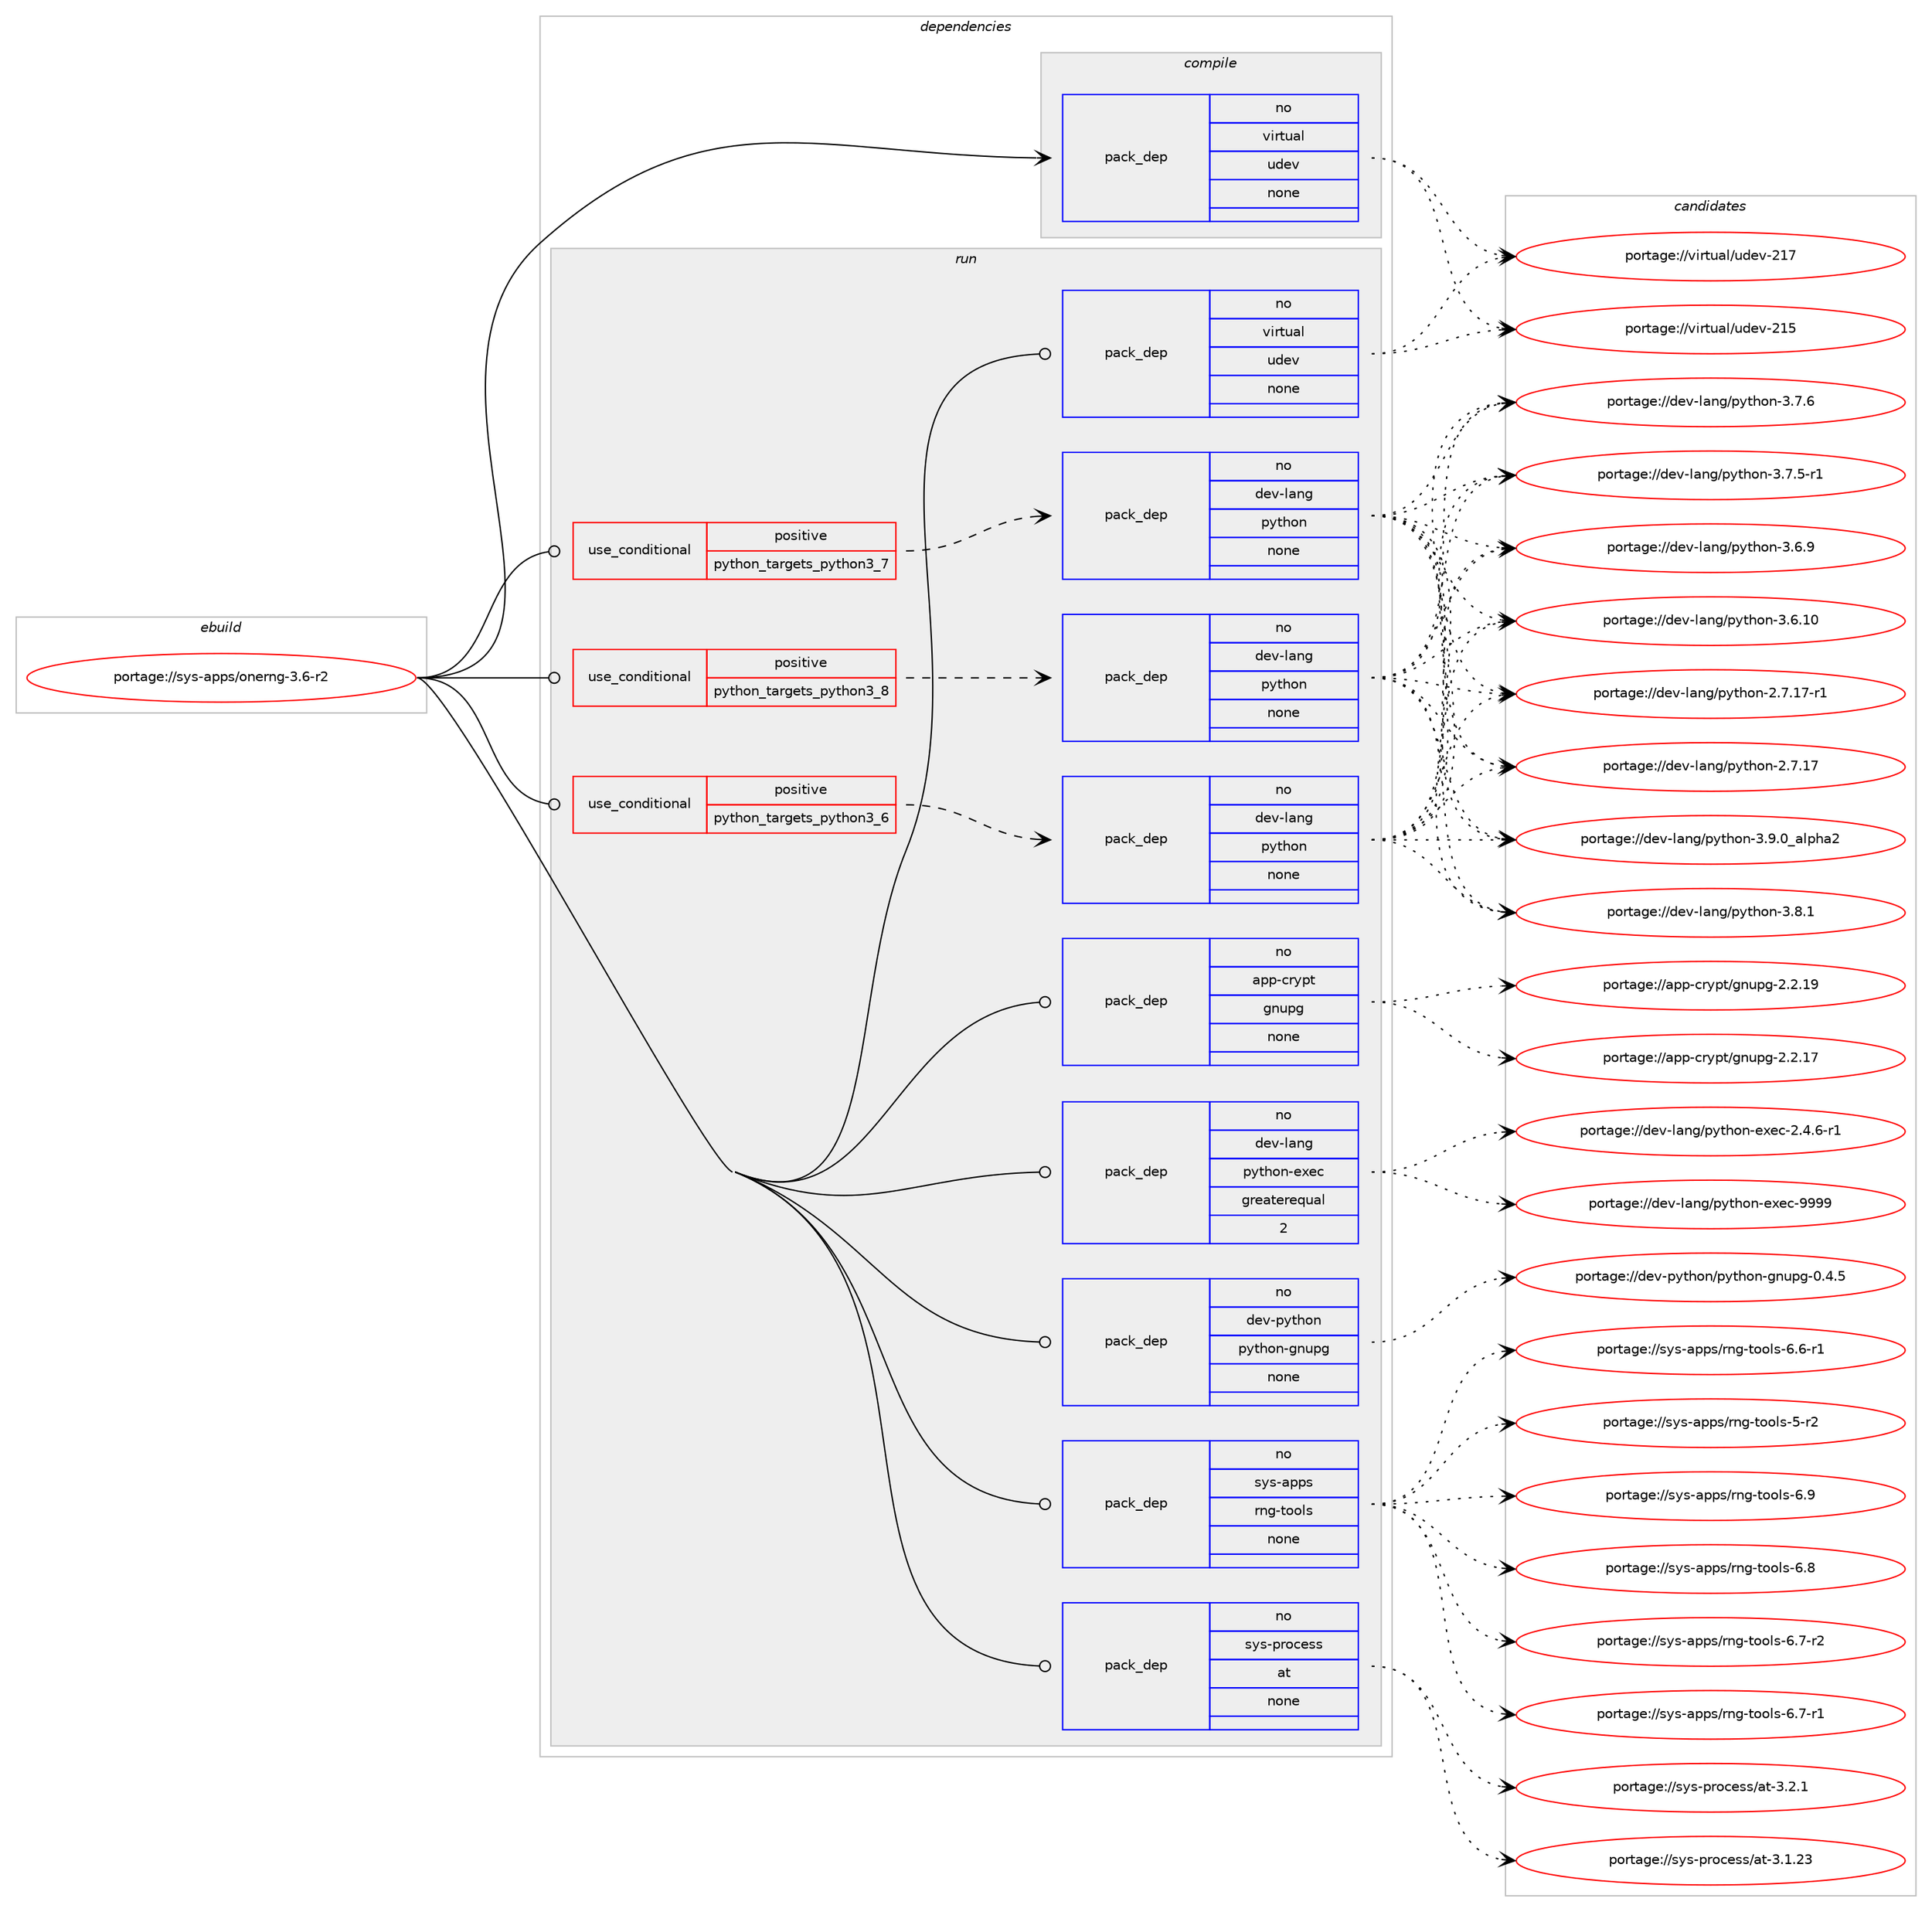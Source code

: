 digraph prolog {

# *************
# Graph options
# *************

newrank=true;
concentrate=true;
compound=true;
graph [rankdir=LR,fontname=Helvetica,fontsize=10,ranksep=1.5];#, ranksep=2.5, nodesep=0.2];
edge  [arrowhead=vee];
node  [fontname=Helvetica,fontsize=10];

# **********
# The ebuild
# **********

subgraph cluster_leftcol {
color=gray;
rank=same;
label=<<i>ebuild</i>>;
id [label="portage://sys-apps/onerng-3.6-r2", color=red, width=4, href="../sys-apps/onerng-3.6-r2.svg"];
}

# ****************
# The dependencies
# ****************

subgraph cluster_midcol {
color=gray;
label=<<i>dependencies</i>>;
subgraph cluster_compile {
fillcolor="#eeeeee";
style=filled;
label=<<i>compile</i>>;
subgraph pack43713 {
dependency57130 [label=<<TABLE BORDER="0" CELLBORDER="1" CELLSPACING="0" CELLPADDING="4" WIDTH="220"><TR><TD ROWSPAN="6" CELLPADDING="30">pack_dep</TD></TR><TR><TD WIDTH="110">no</TD></TR><TR><TD>virtual</TD></TR><TR><TD>udev</TD></TR><TR><TD>none</TD></TR><TR><TD></TD></TR></TABLE>>, shape=none, color=blue];
}
id:e -> dependency57130:w [weight=20,style="solid",arrowhead="vee"];
}
subgraph cluster_compileandrun {
fillcolor="#eeeeee";
style=filled;
label=<<i>compile and run</i>>;
}
subgraph cluster_run {
fillcolor="#eeeeee";
style=filled;
label=<<i>run</i>>;
subgraph cond12162 {
dependency57131 [label=<<TABLE BORDER="0" CELLBORDER="1" CELLSPACING="0" CELLPADDING="4"><TR><TD ROWSPAN="3" CELLPADDING="10">use_conditional</TD></TR><TR><TD>positive</TD></TR><TR><TD>python_targets_python3_6</TD></TR></TABLE>>, shape=none, color=red];
subgraph pack43714 {
dependency57132 [label=<<TABLE BORDER="0" CELLBORDER="1" CELLSPACING="0" CELLPADDING="4" WIDTH="220"><TR><TD ROWSPAN="6" CELLPADDING="30">pack_dep</TD></TR><TR><TD WIDTH="110">no</TD></TR><TR><TD>dev-lang</TD></TR><TR><TD>python</TD></TR><TR><TD>none</TD></TR><TR><TD></TD></TR></TABLE>>, shape=none, color=blue];
}
dependency57131:e -> dependency57132:w [weight=20,style="dashed",arrowhead="vee"];
}
id:e -> dependency57131:w [weight=20,style="solid",arrowhead="odot"];
subgraph cond12163 {
dependency57133 [label=<<TABLE BORDER="0" CELLBORDER="1" CELLSPACING="0" CELLPADDING="4"><TR><TD ROWSPAN="3" CELLPADDING="10">use_conditional</TD></TR><TR><TD>positive</TD></TR><TR><TD>python_targets_python3_7</TD></TR></TABLE>>, shape=none, color=red];
subgraph pack43715 {
dependency57134 [label=<<TABLE BORDER="0" CELLBORDER="1" CELLSPACING="0" CELLPADDING="4" WIDTH="220"><TR><TD ROWSPAN="6" CELLPADDING="30">pack_dep</TD></TR><TR><TD WIDTH="110">no</TD></TR><TR><TD>dev-lang</TD></TR><TR><TD>python</TD></TR><TR><TD>none</TD></TR><TR><TD></TD></TR></TABLE>>, shape=none, color=blue];
}
dependency57133:e -> dependency57134:w [weight=20,style="dashed",arrowhead="vee"];
}
id:e -> dependency57133:w [weight=20,style="solid",arrowhead="odot"];
subgraph cond12164 {
dependency57135 [label=<<TABLE BORDER="0" CELLBORDER="1" CELLSPACING="0" CELLPADDING="4"><TR><TD ROWSPAN="3" CELLPADDING="10">use_conditional</TD></TR><TR><TD>positive</TD></TR><TR><TD>python_targets_python3_8</TD></TR></TABLE>>, shape=none, color=red];
subgraph pack43716 {
dependency57136 [label=<<TABLE BORDER="0" CELLBORDER="1" CELLSPACING="0" CELLPADDING="4" WIDTH="220"><TR><TD ROWSPAN="6" CELLPADDING="30">pack_dep</TD></TR><TR><TD WIDTH="110">no</TD></TR><TR><TD>dev-lang</TD></TR><TR><TD>python</TD></TR><TR><TD>none</TD></TR><TR><TD></TD></TR></TABLE>>, shape=none, color=blue];
}
dependency57135:e -> dependency57136:w [weight=20,style="dashed",arrowhead="vee"];
}
id:e -> dependency57135:w [weight=20,style="solid",arrowhead="odot"];
subgraph pack43717 {
dependency57137 [label=<<TABLE BORDER="0" CELLBORDER="1" CELLSPACING="0" CELLPADDING="4" WIDTH="220"><TR><TD ROWSPAN="6" CELLPADDING="30">pack_dep</TD></TR><TR><TD WIDTH="110">no</TD></TR><TR><TD>app-crypt</TD></TR><TR><TD>gnupg</TD></TR><TR><TD>none</TD></TR><TR><TD></TD></TR></TABLE>>, shape=none, color=blue];
}
id:e -> dependency57137:w [weight=20,style="solid",arrowhead="odot"];
subgraph pack43718 {
dependency57138 [label=<<TABLE BORDER="0" CELLBORDER="1" CELLSPACING="0" CELLPADDING="4" WIDTH="220"><TR><TD ROWSPAN="6" CELLPADDING="30">pack_dep</TD></TR><TR><TD WIDTH="110">no</TD></TR><TR><TD>dev-lang</TD></TR><TR><TD>python-exec</TD></TR><TR><TD>greaterequal</TD></TR><TR><TD>2</TD></TR></TABLE>>, shape=none, color=blue];
}
id:e -> dependency57138:w [weight=20,style="solid",arrowhead="odot"];
subgraph pack43719 {
dependency57139 [label=<<TABLE BORDER="0" CELLBORDER="1" CELLSPACING="0" CELLPADDING="4" WIDTH="220"><TR><TD ROWSPAN="6" CELLPADDING="30">pack_dep</TD></TR><TR><TD WIDTH="110">no</TD></TR><TR><TD>dev-python</TD></TR><TR><TD>python-gnupg</TD></TR><TR><TD>none</TD></TR><TR><TD></TD></TR></TABLE>>, shape=none, color=blue];
}
id:e -> dependency57139:w [weight=20,style="solid",arrowhead="odot"];
subgraph pack43720 {
dependency57140 [label=<<TABLE BORDER="0" CELLBORDER="1" CELLSPACING="0" CELLPADDING="4" WIDTH="220"><TR><TD ROWSPAN="6" CELLPADDING="30">pack_dep</TD></TR><TR><TD WIDTH="110">no</TD></TR><TR><TD>sys-apps</TD></TR><TR><TD>rng-tools</TD></TR><TR><TD>none</TD></TR><TR><TD></TD></TR></TABLE>>, shape=none, color=blue];
}
id:e -> dependency57140:w [weight=20,style="solid",arrowhead="odot"];
subgraph pack43721 {
dependency57141 [label=<<TABLE BORDER="0" CELLBORDER="1" CELLSPACING="0" CELLPADDING="4" WIDTH="220"><TR><TD ROWSPAN="6" CELLPADDING="30">pack_dep</TD></TR><TR><TD WIDTH="110">no</TD></TR><TR><TD>sys-process</TD></TR><TR><TD>at</TD></TR><TR><TD>none</TD></TR><TR><TD></TD></TR></TABLE>>, shape=none, color=blue];
}
id:e -> dependency57141:w [weight=20,style="solid",arrowhead="odot"];
subgraph pack43722 {
dependency57142 [label=<<TABLE BORDER="0" CELLBORDER="1" CELLSPACING="0" CELLPADDING="4" WIDTH="220"><TR><TD ROWSPAN="6" CELLPADDING="30">pack_dep</TD></TR><TR><TD WIDTH="110">no</TD></TR><TR><TD>virtual</TD></TR><TR><TD>udev</TD></TR><TR><TD>none</TD></TR><TR><TD></TD></TR></TABLE>>, shape=none, color=blue];
}
id:e -> dependency57142:w [weight=20,style="solid",arrowhead="odot"];
}
}

# **************
# The candidates
# **************

subgraph cluster_choices {
rank=same;
color=gray;
label=<<i>candidates</i>>;

subgraph choice43713 {
color=black;
nodesep=1;
choice118105114116117971084711710010111845504955 [label="portage://virtual/udev-217", color=red, width=4,href="../virtual/udev-217.svg"];
choice118105114116117971084711710010111845504953 [label="portage://virtual/udev-215", color=red, width=4,href="../virtual/udev-215.svg"];
dependency57130:e -> choice118105114116117971084711710010111845504955:w [style=dotted,weight="100"];
dependency57130:e -> choice118105114116117971084711710010111845504953:w [style=dotted,weight="100"];
}
subgraph choice43714 {
color=black;
nodesep=1;
choice10010111845108971101034711212111610411111045514657464895971081121049750 [label="portage://dev-lang/python-3.9.0_alpha2", color=red, width=4,href="../dev-lang/python-3.9.0_alpha2.svg"];
choice100101118451089711010347112121116104111110455146564649 [label="portage://dev-lang/python-3.8.1", color=red, width=4,href="../dev-lang/python-3.8.1.svg"];
choice100101118451089711010347112121116104111110455146554654 [label="portage://dev-lang/python-3.7.6", color=red, width=4,href="../dev-lang/python-3.7.6.svg"];
choice1001011184510897110103471121211161041111104551465546534511449 [label="portage://dev-lang/python-3.7.5-r1", color=red, width=4,href="../dev-lang/python-3.7.5-r1.svg"];
choice100101118451089711010347112121116104111110455146544657 [label="portage://dev-lang/python-3.6.9", color=red, width=4,href="../dev-lang/python-3.6.9.svg"];
choice10010111845108971101034711212111610411111045514654464948 [label="portage://dev-lang/python-3.6.10", color=red, width=4,href="../dev-lang/python-3.6.10.svg"];
choice100101118451089711010347112121116104111110455046554649554511449 [label="portage://dev-lang/python-2.7.17-r1", color=red, width=4,href="../dev-lang/python-2.7.17-r1.svg"];
choice10010111845108971101034711212111610411111045504655464955 [label="portage://dev-lang/python-2.7.17", color=red, width=4,href="../dev-lang/python-2.7.17.svg"];
dependency57132:e -> choice10010111845108971101034711212111610411111045514657464895971081121049750:w [style=dotted,weight="100"];
dependency57132:e -> choice100101118451089711010347112121116104111110455146564649:w [style=dotted,weight="100"];
dependency57132:e -> choice100101118451089711010347112121116104111110455146554654:w [style=dotted,weight="100"];
dependency57132:e -> choice1001011184510897110103471121211161041111104551465546534511449:w [style=dotted,weight="100"];
dependency57132:e -> choice100101118451089711010347112121116104111110455146544657:w [style=dotted,weight="100"];
dependency57132:e -> choice10010111845108971101034711212111610411111045514654464948:w [style=dotted,weight="100"];
dependency57132:e -> choice100101118451089711010347112121116104111110455046554649554511449:w [style=dotted,weight="100"];
dependency57132:e -> choice10010111845108971101034711212111610411111045504655464955:w [style=dotted,weight="100"];
}
subgraph choice43715 {
color=black;
nodesep=1;
choice10010111845108971101034711212111610411111045514657464895971081121049750 [label="portage://dev-lang/python-3.9.0_alpha2", color=red, width=4,href="../dev-lang/python-3.9.0_alpha2.svg"];
choice100101118451089711010347112121116104111110455146564649 [label="portage://dev-lang/python-3.8.1", color=red, width=4,href="../dev-lang/python-3.8.1.svg"];
choice100101118451089711010347112121116104111110455146554654 [label="portage://dev-lang/python-3.7.6", color=red, width=4,href="../dev-lang/python-3.7.6.svg"];
choice1001011184510897110103471121211161041111104551465546534511449 [label="portage://dev-lang/python-3.7.5-r1", color=red, width=4,href="../dev-lang/python-3.7.5-r1.svg"];
choice100101118451089711010347112121116104111110455146544657 [label="portage://dev-lang/python-3.6.9", color=red, width=4,href="../dev-lang/python-3.6.9.svg"];
choice10010111845108971101034711212111610411111045514654464948 [label="portage://dev-lang/python-3.6.10", color=red, width=4,href="../dev-lang/python-3.6.10.svg"];
choice100101118451089711010347112121116104111110455046554649554511449 [label="portage://dev-lang/python-2.7.17-r1", color=red, width=4,href="../dev-lang/python-2.7.17-r1.svg"];
choice10010111845108971101034711212111610411111045504655464955 [label="portage://dev-lang/python-2.7.17", color=red, width=4,href="../dev-lang/python-2.7.17.svg"];
dependency57134:e -> choice10010111845108971101034711212111610411111045514657464895971081121049750:w [style=dotted,weight="100"];
dependency57134:e -> choice100101118451089711010347112121116104111110455146564649:w [style=dotted,weight="100"];
dependency57134:e -> choice100101118451089711010347112121116104111110455146554654:w [style=dotted,weight="100"];
dependency57134:e -> choice1001011184510897110103471121211161041111104551465546534511449:w [style=dotted,weight="100"];
dependency57134:e -> choice100101118451089711010347112121116104111110455146544657:w [style=dotted,weight="100"];
dependency57134:e -> choice10010111845108971101034711212111610411111045514654464948:w [style=dotted,weight="100"];
dependency57134:e -> choice100101118451089711010347112121116104111110455046554649554511449:w [style=dotted,weight="100"];
dependency57134:e -> choice10010111845108971101034711212111610411111045504655464955:w [style=dotted,weight="100"];
}
subgraph choice43716 {
color=black;
nodesep=1;
choice10010111845108971101034711212111610411111045514657464895971081121049750 [label="portage://dev-lang/python-3.9.0_alpha2", color=red, width=4,href="../dev-lang/python-3.9.0_alpha2.svg"];
choice100101118451089711010347112121116104111110455146564649 [label="portage://dev-lang/python-3.8.1", color=red, width=4,href="../dev-lang/python-3.8.1.svg"];
choice100101118451089711010347112121116104111110455146554654 [label="portage://dev-lang/python-3.7.6", color=red, width=4,href="../dev-lang/python-3.7.6.svg"];
choice1001011184510897110103471121211161041111104551465546534511449 [label="portage://dev-lang/python-3.7.5-r1", color=red, width=4,href="../dev-lang/python-3.7.5-r1.svg"];
choice100101118451089711010347112121116104111110455146544657 [label="portage://dev-lang/python-3.6.9", color=red, width=4,href="../dev-lang/python-3.6.9.svg"];
choice10010111845108971101034711212111610411111045514654464948 [label="portage://dev-lang/python-3.6.10", color=red, width=4,href="../dev-lang/python-3.6.10.svg"];
choice100101118451089711010347112121116104111110455046554649554511449 [label="portage://dev-lang/python-2.7.17-r1", color=red, width=4,href="../dev-lang/python-2.7.17-r1.svg"];
choice10010111845108971101034711212111610411111045504655464955 [label="portage://dev-lang/python-2.7.17", color=red, width=4,href="../dev-lang/python-2.7.17.svg"];
dependency57136:e -> choice10010111845108971101034711212111610411111045514657464895971081121049750:w [style=dotted,weight="100"];
dependency57136:e -> choice100101118451089711010347112121116104111110455146564649:w [style=dotted,weight="100"];
dependency57136:e -> choice100101118451089711010347112121116104111110455146554654:w [style=dotted,weight="100"];
dependency57136:e -> choice1001011184510897110103471121211161041111104551465546534511449:w [style=dotted,weight="100"];
dependency57136:e -> choice100101118451089711010347112121116104111110455146544657:w [style=dotted,weight="100"];
dependency57136:e -> choice10010111845108971101034711212111610411111045514654464948:w [style=dotted,weight="100"];
dependency57136:e -> choice100101118451089711010347112121116104111110455046554649554511449:w [style=dotted,weight="100"];
dependency57136:e -> choice10010111845108971101034711212111610411111045504655464955:w [style=dotted,weight="100"];
}
subgraph choice43717 {
color=black;
nodesep=1;
choice9711211245991141211121164710311011711210345504650464957 [label="portage://app-crypt/gnupg-2.2.19", color=red, width=4,href="../app-crypt/gnupg-2.2.19.svg"];
choice9711211245991141211121164710311011711210345504650464955 [label="portage://app-crypt/gnupg-2.2.17", color=red, width=4,href="../app-crypt/gnupg-2.2.17.svg"];
dependency57137:e -> choice9711211245991141211121164710311011711210345504650464957:w [style=dotted,weight="100"];
dependency57137:e -> choice9711211245991141211121164710311011711210345504650464955:w [style=dotted,weight="100"];
}
subgraph choice43718 {
color=black;
nodesep=1;
choice10010111845108971101034711212111610411111045101120101994557575757 [label="portage://dev-lang/python-exec-9999", color=red, width=4,href="../dev-lang/python-exec-9999.svg"];
choice10010111845108971101034711212111610411111045101120101994550465246544511449 [label="portage://dev-lang/python-exec-2.4.6-r1", color=red, width=4,href="../dev-lang/python-exec-2.4.6-r1.svg"];
dependency57138:e -> choice10010111845108971101034711212111610411111045101120101994557575757:w [style=dotted,weight="100"];
dependency57138:e -> choice10010111845108971101034711212111610411111045101120101994550465246544511449:w [style=dotted,weight="100"];
}
subgraph choice43719 {
color=black;
nodesep=1;
choice100101118451121211161041111104711212111610411111045103110117112103454846524653 [label="portage://dev-python/python-gnupg-0.4.5", color=red, width=4,href="../dev-python/python-gnupg-0.4.5.svg"];
dependency57139:e -> choice100101118451121211161041111104711212111610411111045103110117112103454846524653:w [style=dotted,weight="100"];
}
subgraph choice43720 {
color=black;
nodesep=1;
choice1151211154597112112115471141101034511611111110811545544657 [label="portage://sys-apps/rng-tools-6.9", color=red, width=4,href="../sys-apps/rng-tools-6.9.svg"];
choice1151211154597112112115471141101034511611111110811545544656 [label="portage://sys-apps/rng-tools-6.8", color=red, width=4,href="../sys-apps/rng-tools-6.8.svg"];
choice11512111545971121121154711411010345116111111108115455446554511450 [label="portage://sys-apps/rng-tools-6.7-r2", color=red, width=4,href="../sys-apps/rng-tools-6.7-r2.svg"];
choice11512111545971121121154711411010345116111111108115455446554511449 [label="portage://sys-apps/rng-tools-6.7-r1", color=red, width=4,href="../sys-apps/rng-tools-6.7-r1.svg"];
choice11512111545971121121154711411010345116111111108115455446544511449 [label="portage://sys-apps/rng-tools-6.6-r1", color=red, width=4,href="../sys-apps/rng-tools-6.6-r1.svg"];
choice1151211154597112112115471141101034511611111110811545534511450 [label="portage://sys-apps/rng-tools-5-r2", color=red, width=4,href="../sys-apps/rng-tools-5-r2.svg"];
dependency57140:e -> choice1151211154597112112115471141101034511611111110811545544657:w [style=dotted,weight="100"];
dependency57140:e -> choice1151211154597112112115471141101034511611111110811545544656:w [style=dotted,weight="100"];
dependency57140:e -> choice11512111545971121121154711411010345116111111108115455446554511450:w [style=dotted,weight="100"];
dependency57140:e -> choice11512111545971121121154711411010345116111111108115455446554511449:w [style=dotted,weight="100"];
dependency57140:e -> choice11512111545971121121154711411010345116111111108115455446544511449:w [style=dotted,weight="100"];
dependency57140:e -> choice1151211154597112112115471141101034511611111110811545534511450:w [style=dotted,weight="100"];
}
subgraph choice43721 {
color=black;
nodesep=1;
choice11512111545112114111991011151154797116455146504649 [label="portage://sys-process/at-3.2.1", color=red, width=4,href="../sys-process/at-3.2.1.svg"];
choice1151211154511211411199101115115479711645514649465051 [label="portage://sys-process/at-3.1.23", color=red, width=4,href="../sys-process/at-3.1.23.svg"];
dependency57141:e -> choice11512111545112114111991011151154797116455146504649:w [style=dotted,weight="100"];
dependency57141:e -> choice1151211154511211411199101115115479711645514649465051:w [style=dotted,weight="100"];
}
subgraph choice43722 {
color=black;
nodesep=1;
choice118105114116117971084711710010111845504955 [label="portage://virtual/udev-217", color=red, width=4,href="../virtual/udev-217.svg"];
choice118105114116117971084711710010111845504953 [label="portage://virtual/udev-215", color=red, width=4,href="../virtual/udev-215.svg"];
dependency57142:e -> choice118105114116117971084711710010111845504955:w [style=dotted,weight="100"];
dependency57142:e -> choice118105114116117971084711710010111845504953:w [style=dotted,weight="100"];
}
}

}
